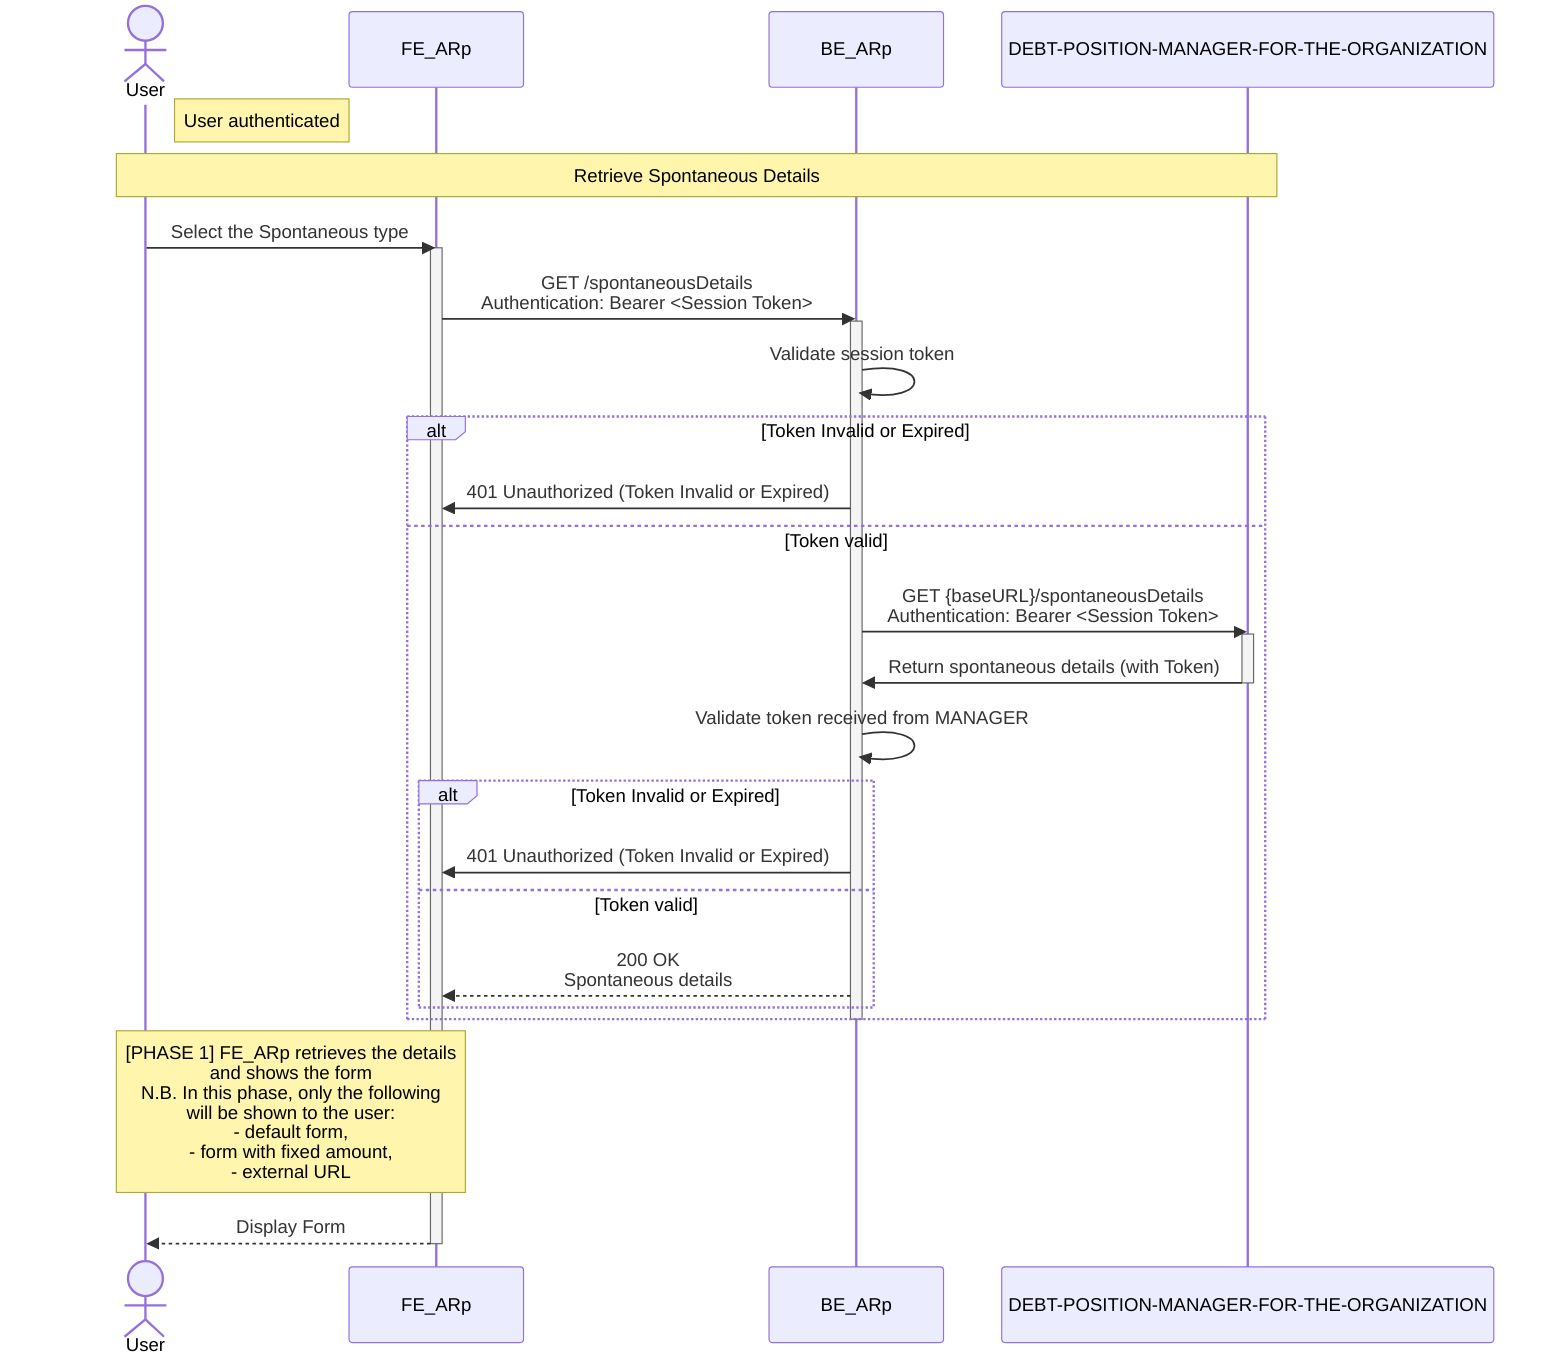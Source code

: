sequenceDiagram
    actor User
    participant FE_ARp
    participant BE_ARp
    participant MANAGER as DEBT-POSITION-MANAGER-FOR-THE-ORGANIZATION

    note right of User: User authenticated
    note over User, MANAGER : Retrieve Spontaneous Details
    User ->> FE_ARp : Select the Spontaneous type
    activate FE_ARp
        FE_ARp ->> BE_ARp : GET /spontaneousDetails <br> Authentication: Bearer <Session Token>
        activate BE_ARp
            BE_ARp ->> BE_ARp : Validate session token
            alt Token Invalid or Expired
                BE_ARp ->> FE_ARp : 401 Unauthorized (Token Invalid or Expired)
            else Token valid
                BE_ARp ->> MANAGER : GET {baseURL}/spontaneousDetails <br> Authentication: Bearer <Session Token>
                activate MANAGER
                    MANAGER ->> BE_ARp : Return spontaneous details (with Token)
                deactivate MANAGER

                BE_ARp ->> BE_ARp : Validate token received from MANAGER
                alt Token Invalid or Expired
                    BE_ARp ->> FE_ARp : 401 Unauthorized (Token Invalid or Expired)
                else Token valid
                    BE_ARp -->> FE_ARp : 200 OK <br> Spontaneous details
                end
            end
        deactivate BE_ARp
        note over User,FE_ARp : [PHASE 1] FE_ARp retrieves the details <br> and shows the form <br> N.B. In this phase, only the following <br> will be shown to the user: <br> - default form, <br> - form with fixed amount, <br> - external URL
        FE_ARp -->> User: Display Form
    deactivate FE_ARp